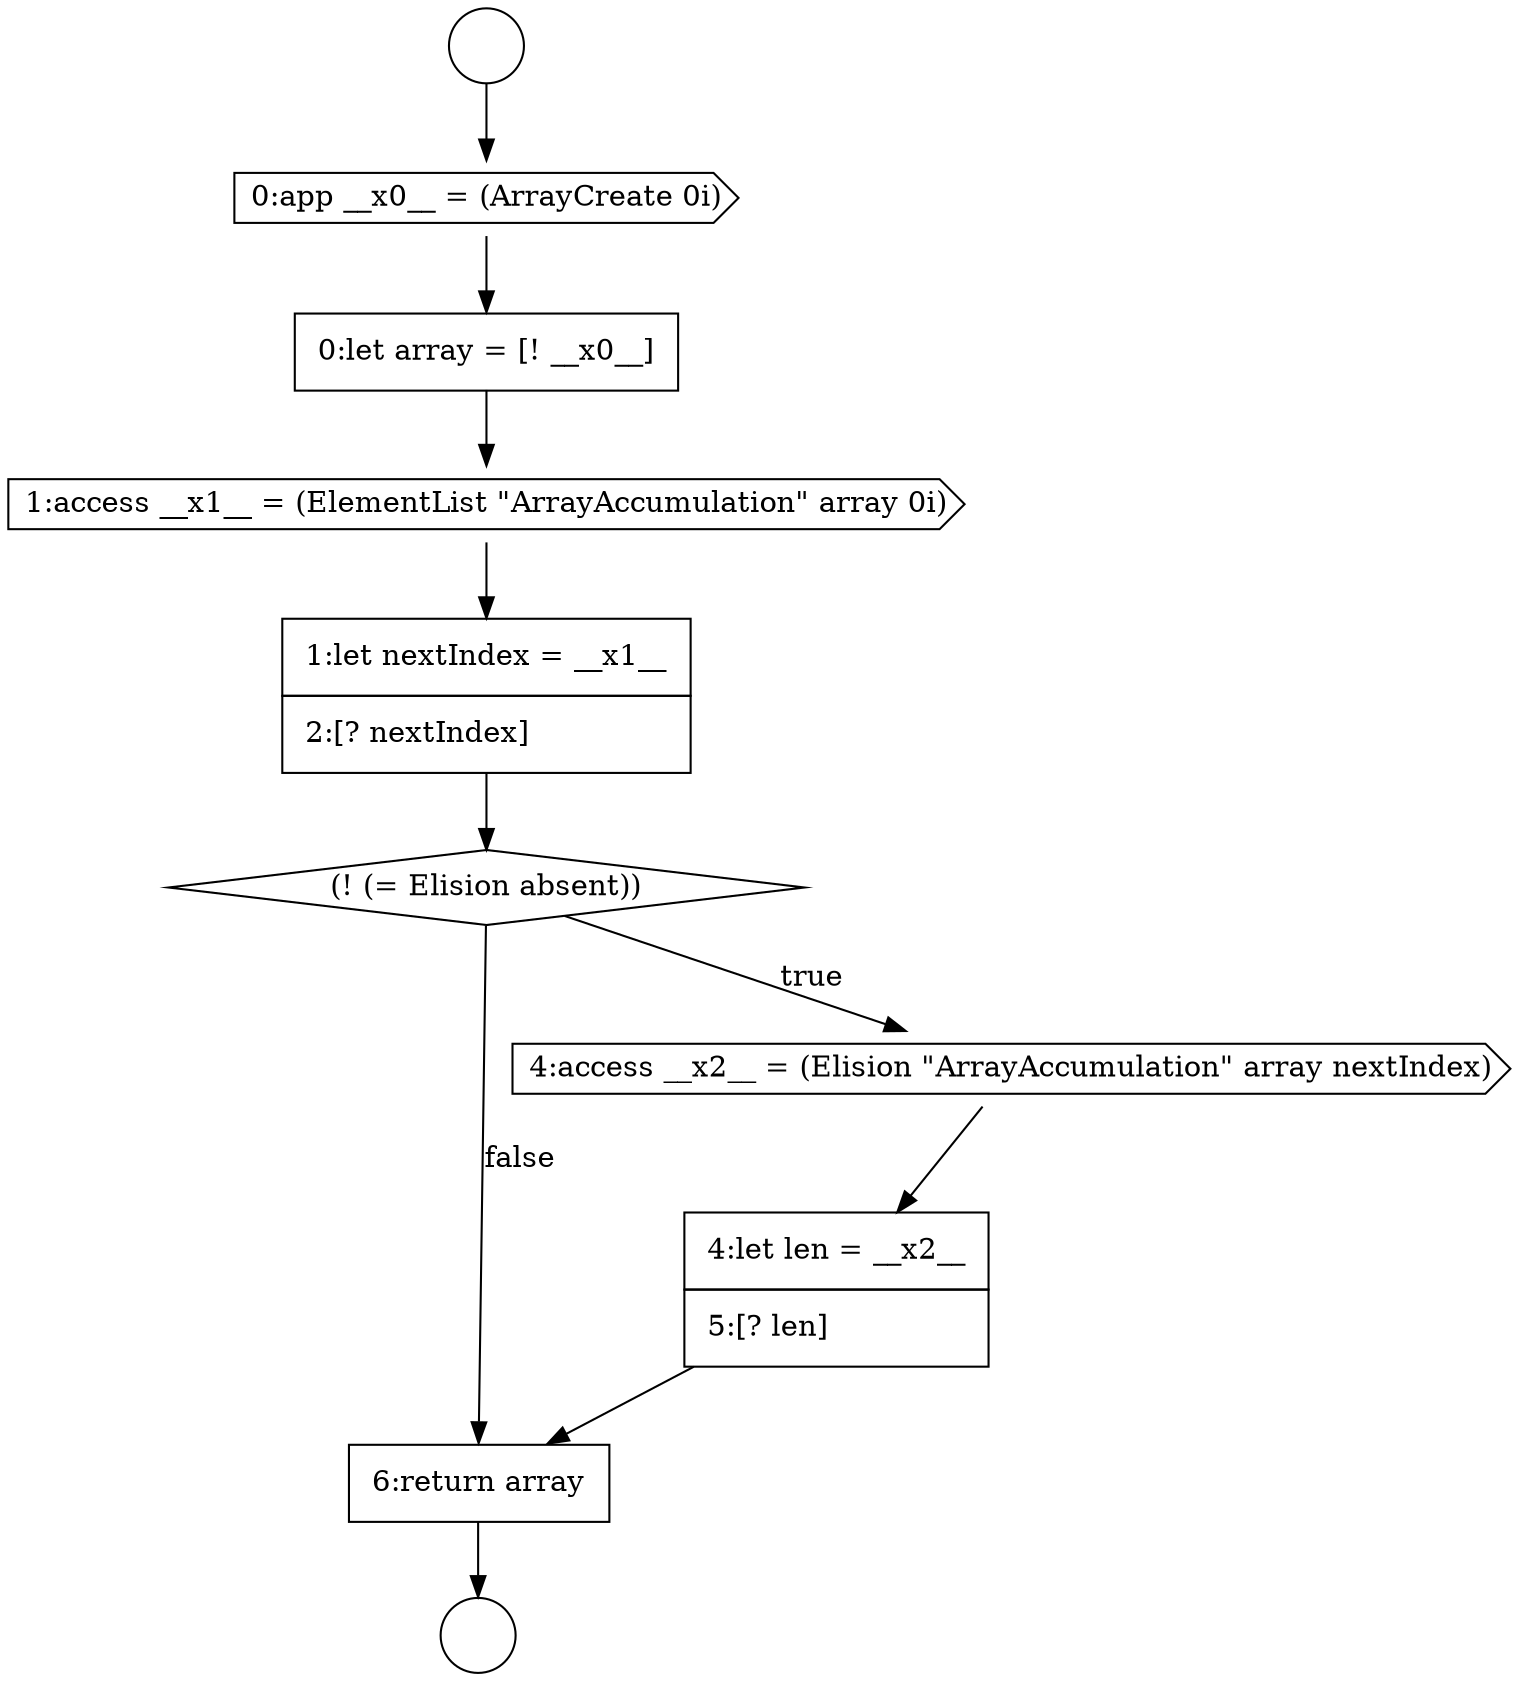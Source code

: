 digraph {
  node3962 [shape=none, margin=0, label=<<font color="black">
    <table border="0" cellborder="1" cellspacing="0" cellpadding="10">
      <tr><td align="left">6:return array</td></tr>
    </table>
  </font>> color="black" fillcolor="white" style=filled]
  node3959 [shape=diamond, label=<<font color="black">(! (= Elision absent))</font>> color="black" fillcolor="white" style=filled]
  node3955 [shape=cds, label=<<font color="black">0:app __x0__ = (ArrayCreate 0i)</font>> color="black" fillcolor="white" style=filled]
  node3958 [shape=none, margin=0, label=<<font color="black">
    <table border="0" cellborder="1" cellspacing="0" cellpadding="10">
      <tr><td align="left">1:let nextIndex = __x1__</td></tr>
      <tr><td align="left">2:[? nextIndex]</td></tr>
    </table>
  </font>> color="black" fillcolor="white" style=filled]
  node3954 [shape=circle label=" " color="black" fillcolor="white" style=filled]
  node3957 [shape=cds, label=<<font color="black">1:access __x1__ = (ElementList &quot;ArrayAccumulation&quot; array 0i)</font>> color="black" fillcolor="white" style=filled]
  node3953 [shape=circle label=" " color="black" fillcolor="white" style=filled]
  node3961 [shape=none, margin=0, label=<<font color="black">
    <table border="0" cellborder="1" cellspacing="0" cellpadding="10">
      <tr><td align="left">4:let len = __x2__</td></tr>
      <tr><td align="left">5:[? len]</td></tr>
    </table>
  </font>> color="black" fillcolor="white" style=filled]
  node3956 [shape=none, margin=0, label=<<font color="black">
    <table border="0" cellborder="1" cellspacing="0" cellpadding="10">
      <tr><td align="left">0:let array = [! __x0__]</td></tr>
    </table>
  </font>> color="black" fillcolor="white" style=filled]
  node3960 [shape=cds, label=<<font color="black">4:access __x2__ = (Elision &quot;ArrayAccumulation&quot; array nextIndex)</font>> color="black" fillcolor="white" style=filled]
  node3958 -> node3959 [ color="black"]
  node3953 -> node3955 [ color="black"]
  node3962 -> node3954 [ color="black"]
  node3960 -> node3961 [ color="black"]
  node3957 -> node3958 [ color="black"]
  node3959 -> node3960 [label=<<font color="black">true</font>> color="black"]
  node3959 -> node3962 [label=<<font color="black">false</font>> color="black"]
  node3956 -> node3957 [ color="black"]
  node3955 -> node3956 [ color="black"]
  node3961 -> node3962 [ color="black"]
}
